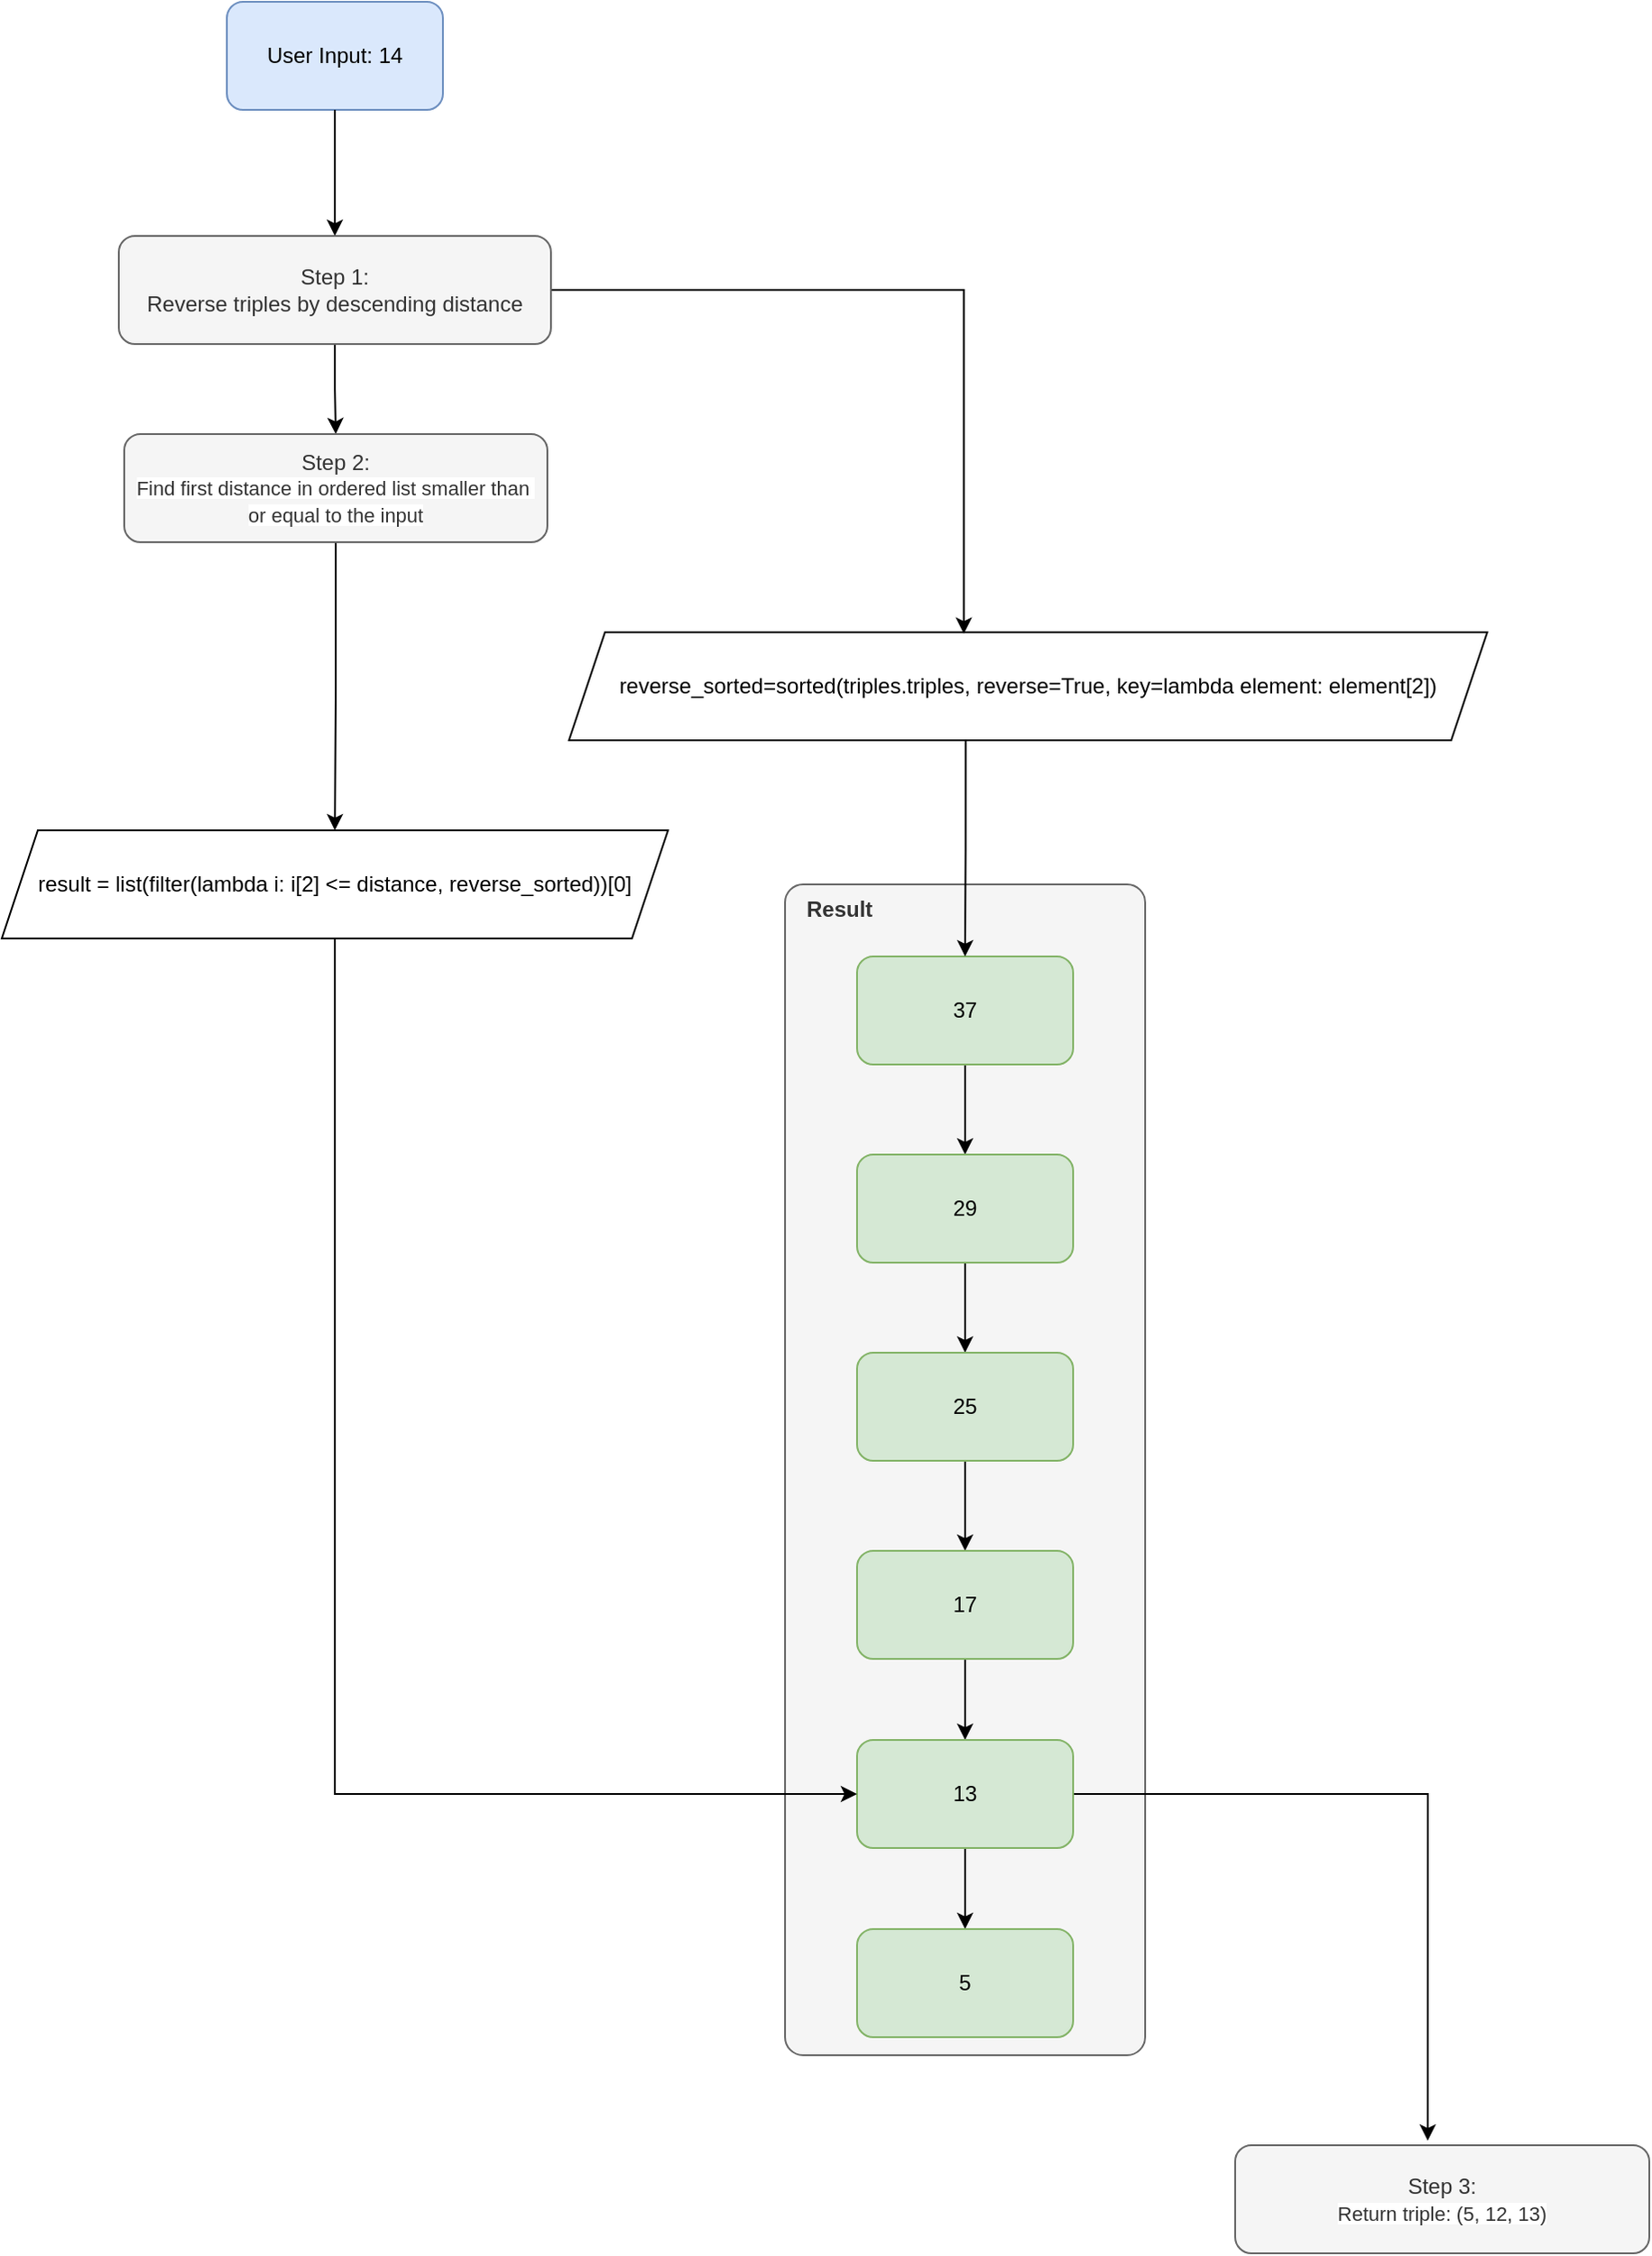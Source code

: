 <mxfile version="24.3.0" type="device">
  <diagram name="Page-1" id="B_FN4zHITUF37O2ijUEj">
    <mxGraphModel dx="1981" dy="1838" grid="1" gridSize="10" guides="1" tooltips="1" connect="1" arrows="1" fold="1" page="1" pageScale="1" pageWidth="827" pageHeight="1169" math="0" shadow="0">
      <root>
        <mxCell id="0" />
        <mxCell id="1" parent="0" />
        <mxCell id="lP1XuN0JmBKd5bAo4sXh-34" value="&lt;b&gt;Result&lt;/b&gt;" style="rounded=1;whiteSpace=wrap;html=1;fillColor=#f5f5f5;fontColor=#333333;strokeColor=#666666;absoluteArcSize=1;verticalAlign=top;align=left;spacingLeft=10;" vertex="1" parent="1">
          <mxGeometry x="90" y="50" width="200" height="650" as="geometry" />
        </mxCell>
        <mxCell id="lP1XuN0JmBKd5bAo4sXh-18" style="edgeStyle=orthogonalEdgeStyle;rounded=0;orthogonalLoop=1;jettySize=auto;html=1;entryX=0.5;entryY=0;entryDx=0;entryDy=0;" edge="1" parent="1" source="lP1XuN0JmBKd5bAo4sXh-1" target="lP1XuN0JmBKd5bAo4sXh-2">
          <mxGeometry relative="1" as="geometry" />
        </mxCell>
        <mxCell id="lP1XuN0JmBKd5bAo4sXh-1" value="37" style="rounded=1;whiteSpace=wrap;html=1;fillColor=#d5e8d4;strokeColor=#82b366;" vertex="1" parent="1">
          <mxGeometry x="130" y="90" width="120" height="60" as="geometry" />
        </mxCell>
        <mxCell id="lP1XuN0JmBKd5bAo4sXh-19" style="edgeStyle=orthogonalEdgeStyle;rounded=0;orthogonalLoop=1;jettySize=auto;html=1;entryX=0.5;entryY=0;entryDx=0;entryDy=0;" edge="1" parent="1" source="lP1XuN0JmBKd5bAo4sXh-2" target="lP1XuN0JmBKd5bAo4sXh-3">
          <mxGeometry relative="1" as="geometry" />
        </mxCell>
        <mxCell id="lP1XuN0JmBKd5bAo4sXh-2" value="29" style="rounded=1;whiteSpace=wrap;html=1;fillColor=#d5e8d4;strokeColor=#82b366;" vertex="1" parent="1">
          <mxGeometry x="130" y="200" width="120" height="60" as="geometry" />
        </mxCell>
        <mxCell id="lP1XuN0JmBKd5bAo4sXh-20" style="edgeStyle=orthogonalEdgeStyle;rounded=0;orthogonalLoop=1;jettySize=auto;html=1;entryX=0.5;entryY=0;entryDx=0;entryDy=0;" edge="1" parent="1" source="lP1XuN0JmBKd5bAo4sXh-3" target="lP1XuN0JmBKd5bAo4sXh-4">
          <mxGeometry relative="1" as="geometry" />
        </mxCell>
        <mxCell id="lP1XuN0JmBKd5bAo4sXh-3" value="25" style="rounded=1;whiteSpace=wrap;html=1;fillColor=#d5e8d4;strokeColor=#82b366;" vertex="1" parent="1">
          <mxGeometry x="130" y="310" width="120" height="60" as="geometry" />
        </mxCell>
        <mxCell id="lP1XuN0JmBKd5bAo4sXh-21" style="edgeStyle=orthogonalEdgeStyle;rounded=0;orthogonalLoop=1;jettySize=auto;html=1;entryX=0.5;entryY=0;entryDx=0;entryDy=0;" edge="1" parent="1" source="lP1XuN0JmBKd5bAo4sXh-4" target="lP1XuN0JmBKd5bAo4sXh-5">
          <mxGeometry relative="1" as="geometry" />
        </mxCell>
        <mxCell id="lP1XuN0JmBKd5bAo4sXh-4" value="17" style="rounded=1;whiteSpace=wrap;html=1;fillColor=#d5e8d4;strokeColor=#82b366;" vertex="1" parent="1">
          <mxGeometry x="130" y="420" width="120" height="60" as="geometry" />
        </mxCell>
        <mxCell id="lP1XuN0JmBKd5bAo4sXh-22" style="edgeStyle=orthogonalEdgeStyle;rounded=0;orthogonalLoop=1;jettySize=auto;html=1;entryX=0.5;entryY=0;entryDx=0;entryDy=0;" edge="1" parent="1" source="lP1XuN0JmBKd5bAo4sXh-5" target="lP1XuN0JmBKd5bAo4sXh-6">
          <mxGeometry relative="1" as="geometry" />
        </mxCell>
        <mxCell id="lP1XuN0JmBKd5bAo4sXh-26" style="edgeStyle=orthogonalEdgeStyle;rounded=0;orthogonalLoop=1;jettySize=auto;html=1;entryX=0.465;entryY=-0.042;entryDx=0;entryDy=0;entryPerimeter=0;exitX=0.917;exitY=0.5;exitDx=0;exitDy=0;exitPerimeter=0;" edge="1" parent="1" source="lP1XuN0JmBKd5bAo4sXh-5" target="lP1XuN0JmBKd5bAo4sXh-31">
          <mxGeometry relative="1" as="geometry">
            <mxPoint x="50" y="730" as="targetPoint" />
          </mxGeometry>
        </mxCell>
        <mxCell id="lP1XuN0JmBKd5bAo4sXh-5" value="13" style="rounded=1;whiteSpace=wrap;html=1;fillColor=#d5e8d4;strokeColor=#82b366;" vertex="1" parent="1">
          <mxGeometry x="130" y="525" width="120" height="60" as="geometry" />
        </mxCell>
        <mxCell id="lP1XuN0JmBKd5bAo4sXh-6" value="5" style="rounded=1;whiteSpace=wrap;html=1;fillColor=#d5e8d4;strokeColor=#82b366;" vertex="1" parent="1">
          <mxGeometry x="130" y="630" width="120" height="60" as="geometry" />
        </mxCell>
        <mxCell id="lP1XuN0JmBKd5bAo4sXh-7" value="User Input: 14" style="rounded=1;whiteSpace=wrap;html=1;fillColor=#dae8fc;strokeColor=#6c8ebf;" vertex="1" parent="1">
          <mxGeometry x="-220" y="-440" width="120" height="60" as="geometry" />
        </mxCell>
        <mxCell id="lP1XuN0JmBKd5bAo4sXh-9" value="" style="endArrow=classic;html=1;rounded=0;exitX=0.5;exitY=1;exitDx=0;exitDy=0;entryX=0;entryY=0.5;entryDx=0;entryDy=0;edgeStyle=orthogonalEdgeStyle;" edge="1" parent="1" source="lP1XuN0JmBKd5bAo4sXh-25" target="lP1XuN0JmBKd5bAo4sXh-5">
          <mxGeometry width="50" height="50" relative="1" as="geometry">
            <mxPoint x="390" y="350" as="sourcePoint" />
            <mxPoint x="440" y="300" as="targetPoint" />
          </mxGeometry>
        </mxCell>
        <mxCell id="lP1XuN0JmBKd5bAo4sXh-17" style="edgeStyle=orthogonalEdgeStyle;rounded=0;orthogonalLoop=1;jettySize=auto;html=1;entryX=0.5;entryY=0;entryDx=0;entryDy=0;exitX=0.432;exitY=0.972;exitDx=0;exitDy=0;exitPerimeter=0;" edge="1" parent="1" source="lP1XuN0JmBKd5bAo4sXh-14" target="lP1XuN0JmBKd5bAo4sXh-1">
          <mxGeometry relative="1" as="geometry" />
        </mxCell>
        <mxCell id="lP1XuN0JmBKd5bAo4sXh-14" value="reverse_sorted=sorted(triples.triples, reverse=True, key=lambda element: element[2])" style="shape=parallelogram;perimeter=parallelogramPerimeter;whiteSpace=wrap;html=1;fixedSize=1;" vertex="1" parent="1">
          <mxGeometry x="-30" y="-90" width="510" height="60" as="geometry" />
        </mxCell>
        <mxCell id="lP1XuN0JmBKd5bAo4sXh-16" style="edgeStyle=orthogonalEdgeStyle;rounded=0;orthogonalLoop=1;jettySize=auto;html=1;entryX=0.43;entryY=0.014;entryDx=0;entryDy=0;entryPerimeter=0;exitX=1;exitY=0.5;exitDx=0;exitDy=0;" edge="1" parent="1" source="lP1XuN0JmBKd5bAo4sXh-15" target="lP1XuN0JmBKd5bAo4sXh-14">
          <mxGeometry relative="1" as="geometry">
            <mxPoint x="180" y="-60" as="targetPoint" />
          </mxGeometry>
        </mxCell>
        <mxCell id="lP1XuN0JmBKd5bAo4sXh-23" value="" style="endArrow=classic;html=1;rounded=0;exitX=0.5;exitY=1;exitDx=0;exitDy=0;entryX=0.5;entryY=0;entryDx=0;entryDy=0;edgeStyle=orthogonalEdgeStyle;" edge="1" parent="1" source="lP1XuN0JmBKd5bAo4sXh-28" target="lP1XuN0JmBKd5bAo4sXh-25">
          <mxGeometry width="50" height="50" relative="1" as="geometry">
            <mxPoint x="400" y="150" as="sourcePoint" />
            <mxPoint x="250" y="555" as="targetPoint" />
          </mxGeometry>
        </mxCell>
        <mxCell id="lP1XuN0JmBKd5bAo4sXh-25" value="result = list(filter(lambda i: i[2] &amp;lt;= distance, reverse_sorted))[0]" style="shape=parallelogram;perimeter=parallelogramPerimeter;whiteSpace=wrap;html=1;fixedSize=1;" vertex="1" parent="1">
          <mxGeometry x="-345" y="20" width="370" height="60" as="geometry" />
        </mxCell>
        <mxCell id="lP1XuN0JmBKd5bAo4sXh-29" value="" style="endArrow=classic;html=1;rounded=0;exitX=0.5;exitY=1;exitDx=0;exitDy=0;entryX=0.5;entryY=0;entryDx=0;entryDy=0;edgeStyle=orthogonalEdgeStyle;" edge="1" parent="1" source="lP1XuN0JmBKd5bAo4sXh-15" target="lP1XuN0JmBKd5bAo4sXh-28">
          <mxGeometry width="50" height="50" relative="1" as="geometry">
            <mxPoint x="525" y="150" as="sourcePoint" />
            <mxPoint x="525" y="350" as="targetPoint" />
          </mxGeometry>
        </mxCell>
        <mxCell id="lP1XuN0JmBKd5bAo4sXh-28" value="Step 2:&lt;div&gt;&lt;span style=&quot;font-size: 11px; text-wrap: nowrap; background-color: rgb(255, 255, 255);&quot;&gt;Find first distance in ordered list smaller than&amp;nbsp;&lt;/span&gt;&lt;/div&gt;&lt;div&gt;&lt;span style=&quot;font-size: 11px; text-wrap: nowrap; background-color: rgb(255, 255, 255);&quot;&gt;or equal to the input&lt;/span&gt;&lt;br&gt;&lt;/div&gt;" style="rounded=1;whiteSpace=wrap;html=1;fillColor=#f5f5f5;fontColor=#333333;strokeColor=#666666;" vertex="1" parent="1">
          <mxGeometry x="-277" y="-200" width="235" height="60" as="geometry" />
        </mxCell>
        <mxCell id="lP1XuN0JmBKd5bAo4sXh-31" value="Step 3:&lt;div&gt;&lt;span style=&quot;font-size: 11px; text-wrap: nowrap; background-color: rgb(255, 255, 255);&quot;&gt;Return triple: (5, 12, 13)&lt;/span&gt;&lt;/div&gt;" style="rounded=1;whiteSpace=wrap;html=1;fillColor=#f5f5f5;fontColor=#333333;strokeColor=#666666;" vertex="1" parent="1">
          <mxGeometry x="340" y="750" width="230" height="60" as="geometry" />
        </mxCell>
        <mxCell id="lP1XuN0JmBKd5bAo4sXh-33" value="" style="endArrow=classic;html=1;rounded=0;exitX=0.5;exitY=1;exitDx=0;exitDy=0;entryX=0.5;entryY=0;entryDx=0;entryDy=0;edgeStyle=orthogonalEdgeStyle;" edge="1" parent="1" source="lP1XuN0JmBKd5bAo4sXh-7" target="lP1XuN0JmBKd5bAo4sXh-15">
          <mxGeometry width="50" height="50" relative="1" as="geometry">
            <mxPoint x="525" y="-380" as="sourcePoint" />
            <mxPoint x="525" y="-130" as="targetPoint" />
          </mxGeometry>
        </mxCell>
        <mxCell id="lP1XuN0JmBKd5bAo4sXh-15" value="&lt;span style=&quot;text-wrap: nowrap;&quot;&gt;Step 1:&lt;/span&gt;&lt;div style=&quot;text-wrap: nowrap;&quot;&gt;Reverse triples by descending distance&lt;/div&gt;" style="rounded=1;whiteSpace=wrap;html=1;fillColor=#f5f5f5;fontColor=#333333;strokeColor=#666666;" vertex="1" parent="1">
          <mxGeometry x="-280" y="-310" width="240" height="60" as="geometry" />
        </mxCell>
      </root>
    </mxGraphModel>
  </diagram>
</mxfile>
